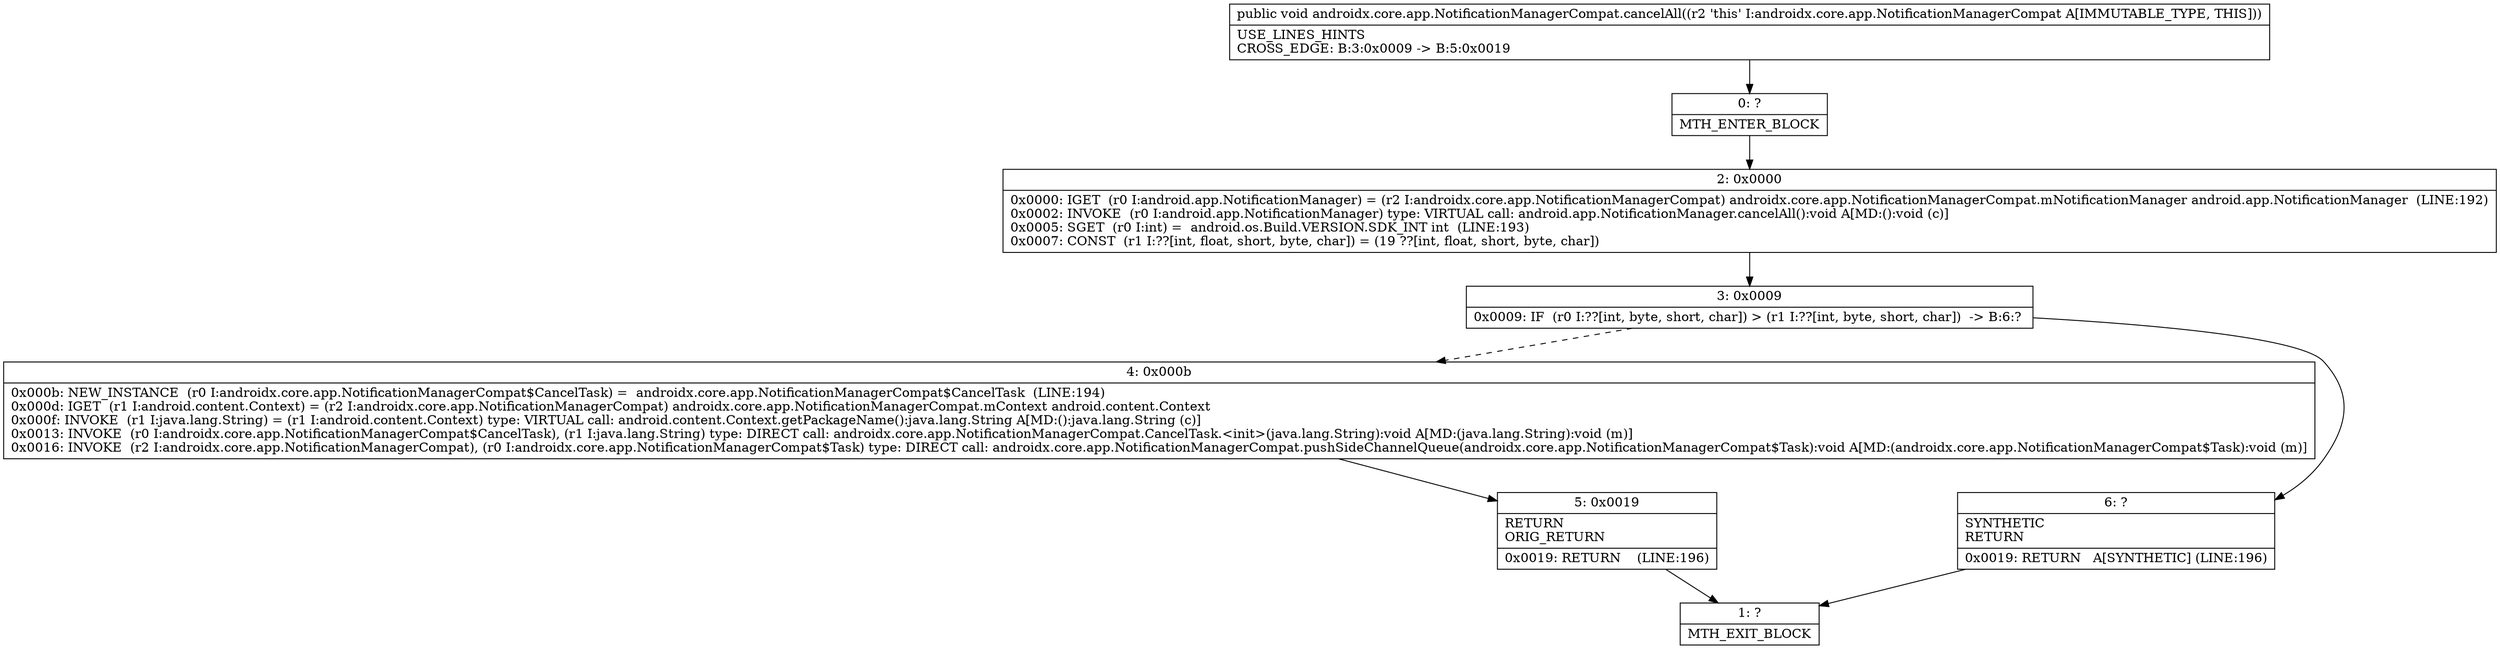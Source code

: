 digraph "CFG forandroidx.core.app.NotificationManagerCompat.cancelAll()V" {
Node_0 [shape=record,label="{0\:\ ?|MTH_ENTER_BLOCK\l}"];
Node_2 [shape=record,label="{2\:\ 0x0000|0x0000: IGET  (r0 I:android.app.NotificationManager) = (r2 I:androidx.core.app.NotificationManagerCompat) androidx.core.app.NotificationManagerCompat.mNotificationManager android.app.NotificationManager  (LINE:192)\l0x0002: INVOKE  (r0 I:android.app.NotificationManager) type: VIRTUAL call: android.app.NotificationManager.cancelAll():void A[MD:():void (c)]\l0x0005: SGET  (r0 I:int) =  android.os.Build.VERSION.SDK_INT int  (LINE:193)\l0x0007: CONST  (r1 I:??[int, float, short, byte, char]) = (19 ??[int, float, short, byte, char]) \l}"];
Node_3 [shape=record,label="{3\:\ 0x0009|0x0009: IF  (r0 I:??[int, byte, short, char]) \> (r1 I:??[int, byte, short, char])  \-\> B:6:? \l}"];
Node_4 [shape=record,label="{4\:\ 0x000b|0x000b: NEW_INSTANCE  (r0 I:androidx.core.app.NotificationManagerCompat$CancelTask) =  androidx.core.app.NotificationManagerCompat$CancelTask  (LINE:194)\l0x000d: IGET  (r1 I:android.content.Context) = (r2 I:androidx.core.app.NotificationManagerCompat) androidx.core.app.NotificationManagerCompat.mContext android.content.Context \l0x000f: INVOKE  (r1 I:java.lang.String) = (r1 I:android.content.Context) type: VIRTUAL call: android.content.Context.getPackageName():java.lang.String A[MD:():java.lang.String (c)]\l0x0013: INVOKE  (r0 I:androidx.core.app.NotificationManagerCompat$CancelTask), (r1 I:java.lang.String) type: DIRECT call: androidx.core.app.NotificationManagerCompat.CancelTask.\<init\>(java.lang.String):void A[MD:(java.lang.String):void (m)]\l0x0016: INVOKE  (r2 I:androidx.core.app.NotificationManagerCompat), (r0 I:androidx.core.app.NotificationManagerCompat$Task) type: DIRECT call: androidx.core.app.NotificationManagerCompat.pushSideChannelQueue(androidx.core.app.NotificationManagerCompat$Task):void A[MD:(androidx.core.app.NotificationManagerCompat$Task):void (m)]\l}"];
Node_5 [shape=record,label="{5\:\ 0x0019|RETURN\lORIG_RETURN\l|0x0019: RETURN    (LINE:196)\l}"];
Node_1 [shape=record,label="{1\:\ ?|MTH_EXIT_BLOCK\l}"];
Node_6 [shape=record,label="{6\:\ ?|SYNTHETIC\lRETURN\l|0x0019: RETURN   A[SYNTHETIC] (LINE:196)\l}"];
MethodNode[shape=record,label="{public void androidx.core.app.NotificationManagerCompat.cancelAll((r2 'this' I:androidx.core.app.NotificationManagerCompat A[IMMUTABLE_TYPE, THIS]))  | USE_LINES_HINTS\lCROSS_EDGE: B:3:0x0009 \-\> B:5:0x0019\l}"];
MethodNode -> Node_0;Node_0 -> Node_2;
Node_2 -> Node_3;
Node_3 -> Node_4[style=dashed];
Node_3 -> Node_6;
Node_4 -> Node_5;
Node_5 -> Node_1;
Node_6 -> Node_1;
}

